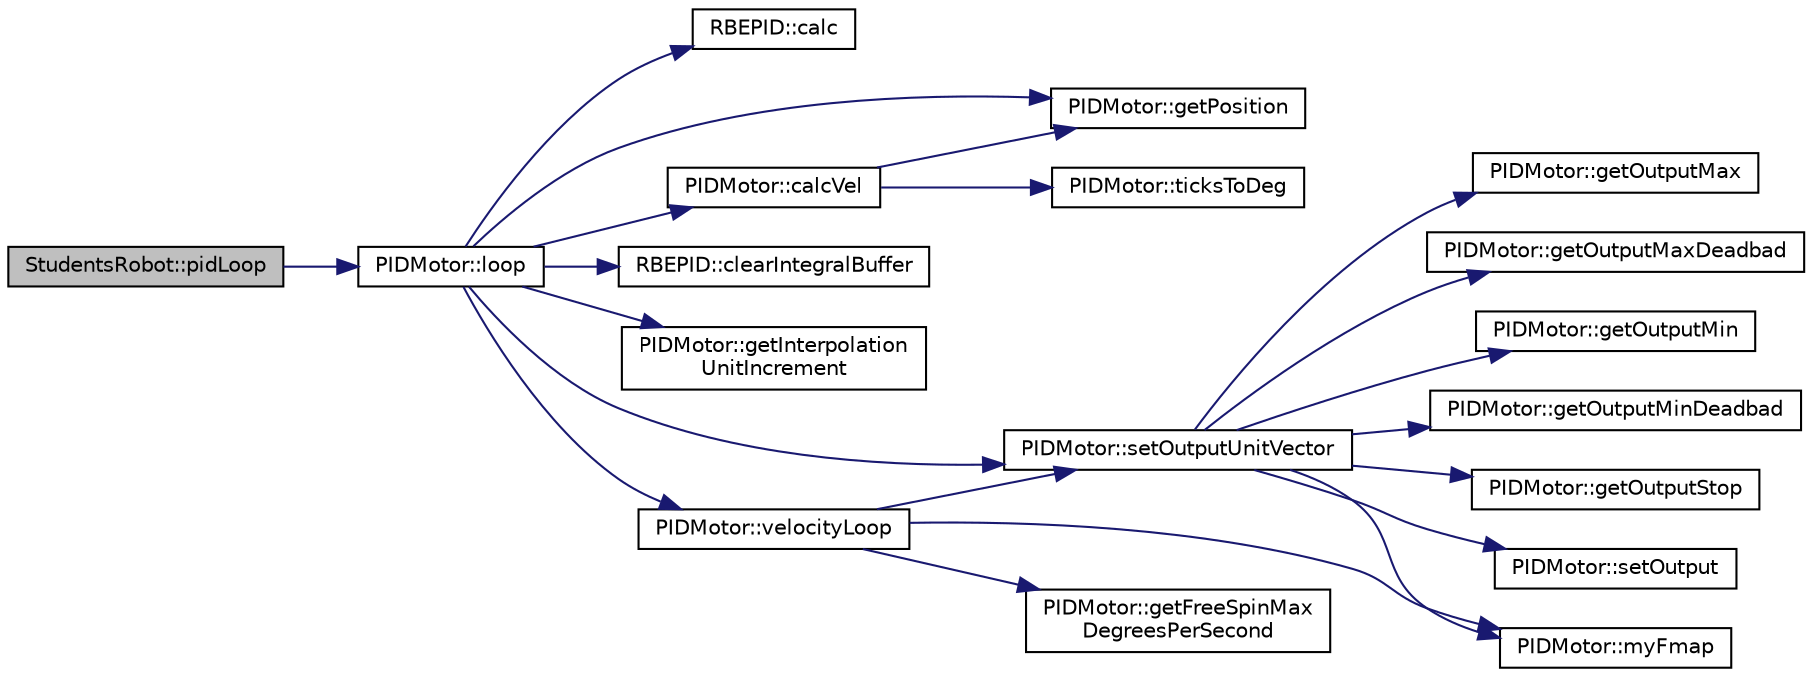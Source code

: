 digraph "StudentsRobot::pidLoop"
{
  edge [fontname="Helvetica",fontsize="10",labelfontname="Helvetica",labelfontsize="10"];
  node [fontname="Helvetica",fontsize="10",shape=record];
  rankdir="LR";
  Node9 [label="StudentsRobot::pidLoop",height=0.2,width=0.4,color="black", fillcolor="grey75", style="filled", fontcolor="black"];
  Node9 -> Node10 [color="midnightblue",fontsize="10",style="solid",fontname="Helvetica"];
  Node10 [label="PIDMotor::loop",height=0.2,width=0.4,color="black", fillcolor="white", style="filled",URL="$classPIDMotor.html#ac1374ed36dde94f3a14f8bf78e81c20c"];
  Node10 -> Node11 [color="midnightblue",fontsize="10",style="solid",fontname="Helvetica"];
  Node11 [label="RBEPID::calc",height=0.2,width=0.4,color="black", fillcolor="white", style="filled",URL="$classRBEPID.html#a74256fe09d111f68c97f7fcfaa858960"];
  Node10 -> Node12 [color="midnightblue",fontsize="10",style="solid",fontname="Helvetica"];
  Node12 [label="PIDMotor::calcVel",height=0.2,width=0.4,color="black", fillcolor="white", style="filled",URL="$classPIDMotor.html#a7f73964441f27c0eb1247604dae09bd0"];
  Node12 -> Node13 [color="midnightblue",fontsize="10",style="solid",fontname="Helvetica"];
  Node13 [label="PIDMotor::getPosition",height=0.2,width=0.4,color="black", fillcolor="white", style="filled",URL="$classPIDMotor.html#a804fb78d6d87e55d96d4b798935c8809"];
  Node12 -> Node14 [color="midnightblue",fontsize="10",style="solid",fontname="Helvetica"];
  Node14 [label="PIDMotor::ticksToDeg",height=0.2,width=0.4,color="black", fillcolor="white", style="filled",URL="$classPIDMotor.html#a292e9bc7f736e94ee0df376a08efae33"];
  Node10 -> Node15 [color="midnightblue",fontsize="10",style="solid",fontname="Helvetica"];
  Node15 [label="RBEPID::clearIntegralBuffer",height=0.2,width=0.4,color="black", fillcolor="white", style="filled",URL="$classRBEPID.html#adc6954f2aaa12295fc58ca1dcfca3dc1"];
  Node10 -> Node16 [color="midnightblue",fontsize="10",style="solid",fontname="Helvetica"];
  Node16 [label="PIDMotor::getInterpolation\lUnitIncrement",height=0.2,width=0.4,color="black", fillcolor="white", style="filled",URL="$classPIDMotor.html#a4b178659f339c95aa78bfb1a9e77c338"];
  Node10 -> Node13 [color="midnightblue",fontsize="10",style="solid",fontname="Helvetica"];
  Node10 -> Node17 [color="midnightblue",fontsize="10",style="solid",fontname="Helvetica"];
  Node17 [label="PIDMotor::setOutputUnitVector",height=0.2,width=0.4,color="black", fillcolor="white", style="filled",URL="$classPIDMotor.html#af3660a46b5b7614ba1a5812a85d103ef"];
  Node17 -> Node18 [color="midnightblue",fontsize="10",style="solid",fontname="Helvetica"];
  Node18 [label="PIDMotor::getOutputMax",height=0.2,width=0.4,color="black", fillcolor="white", style="filled",URL="$classPIDMotor.html#aeac2d568ea99d5ed87511f6107681919"];
  Node17 -> Node19 [color="midnightblue",fontsize="10",style="solid",fontname="Helvetica"];
  Node19 [label="PIDMotor::getOutputMaxDeadbad",height=0.2,width=0.4,color="black", fillcolor="white", style="filled",URL="$classPIDMotor.html#a4abe212ce5ed85b3f6f9b0d6065a2d19"];
  Node17 -> Node20 [color="midnightblue",fontsize="10",style="solid",fontname="Helvetica"];
  Node20 [label="PIDMotor::getOutputMin",height=0.2,width=0.4,color="black", fillcolor="white", style="filled",URL="$classPIDMotor.html#a48ccac9c1c76693f15b54e5db7a33df1"];
  Node17 -> Node21 [color="midnightblue",fontsize="10",style="solid",fontname="Helvetica"];
  Node21 [label="PIDMotor::getOutputMinDeadbad",height=0.2,width=0.4,color="black", fillcolor="white", style="filled",URL="$classPIDMotor.html#a7cd2e4d3e82e28e60999eca98a96be7d"];
  Node17 -> Node22 [color="midnightblue",fontsize="10",style="solid",fontname="Helvetica"];
  Node22 [label="PIDMotor::getOutputStop",height=0.2,width=0.4,color="black", fillcolor="white", style="filled",URL="$classPIDMotor.html#aab8f58c624bc04015c6179e2c029fec3"];
  Node17 -> Node23 [color="midnightblue",fontsize="10",style="solid",fontname="Helvetica"];
  Node23 [label="PIDMotor::myFmap",height=0.2,width=0.4,color="black", fillcolor="white", style="filled",URL="$classPIDMotor.html#a4f30d949a3c41afb995caef9fb207e05"];
  Node17 -> Node24 [color="midnightblue",fontsize="10",style="solid",fontname="Helvetica"];
  Node24 [label="PIDMotor::setOutput",height=0.2,width=0.4,color="black", fillcolor="white", style="filled",URL="$classPIDMotor.html#a017ecfd1aca8cc1e6ac04dafabf8e29e"];
  Node10 -> Node25 [color="midnightblue",fontsize="10",style="solid",fontname="Helvetica"];
  Node25 [label="PIDMotor::velocityLoop",height=0.2,width=0.4,color="black", fillcolor="white", style="filled",URL="$classPIDMotor.html#af5a516cd4dc617063b61632ce9968df1"];
  Node25 -> Node26 [color="midnightblue",fontsize="10",style="solid",fontname="Helvetica"];
  Node26 [label="PIDMotor::getFreeSpinMax\lDegreesPerSecond",height=0.2,width=0.4,color="black", fillcolor="white", style="filled",URL="$classPIDMotor.html#a702890e63da27ace0ec16b30d53e0c9e"];
  Node25 -> Node23 [color="midnightblue",fontsize="10",style="solid",fontname="Helvetica"];
  Node25 -> Node17 [color="midnightblue",fontsize="10",style="solid",fontname="Helvetica"];
}
